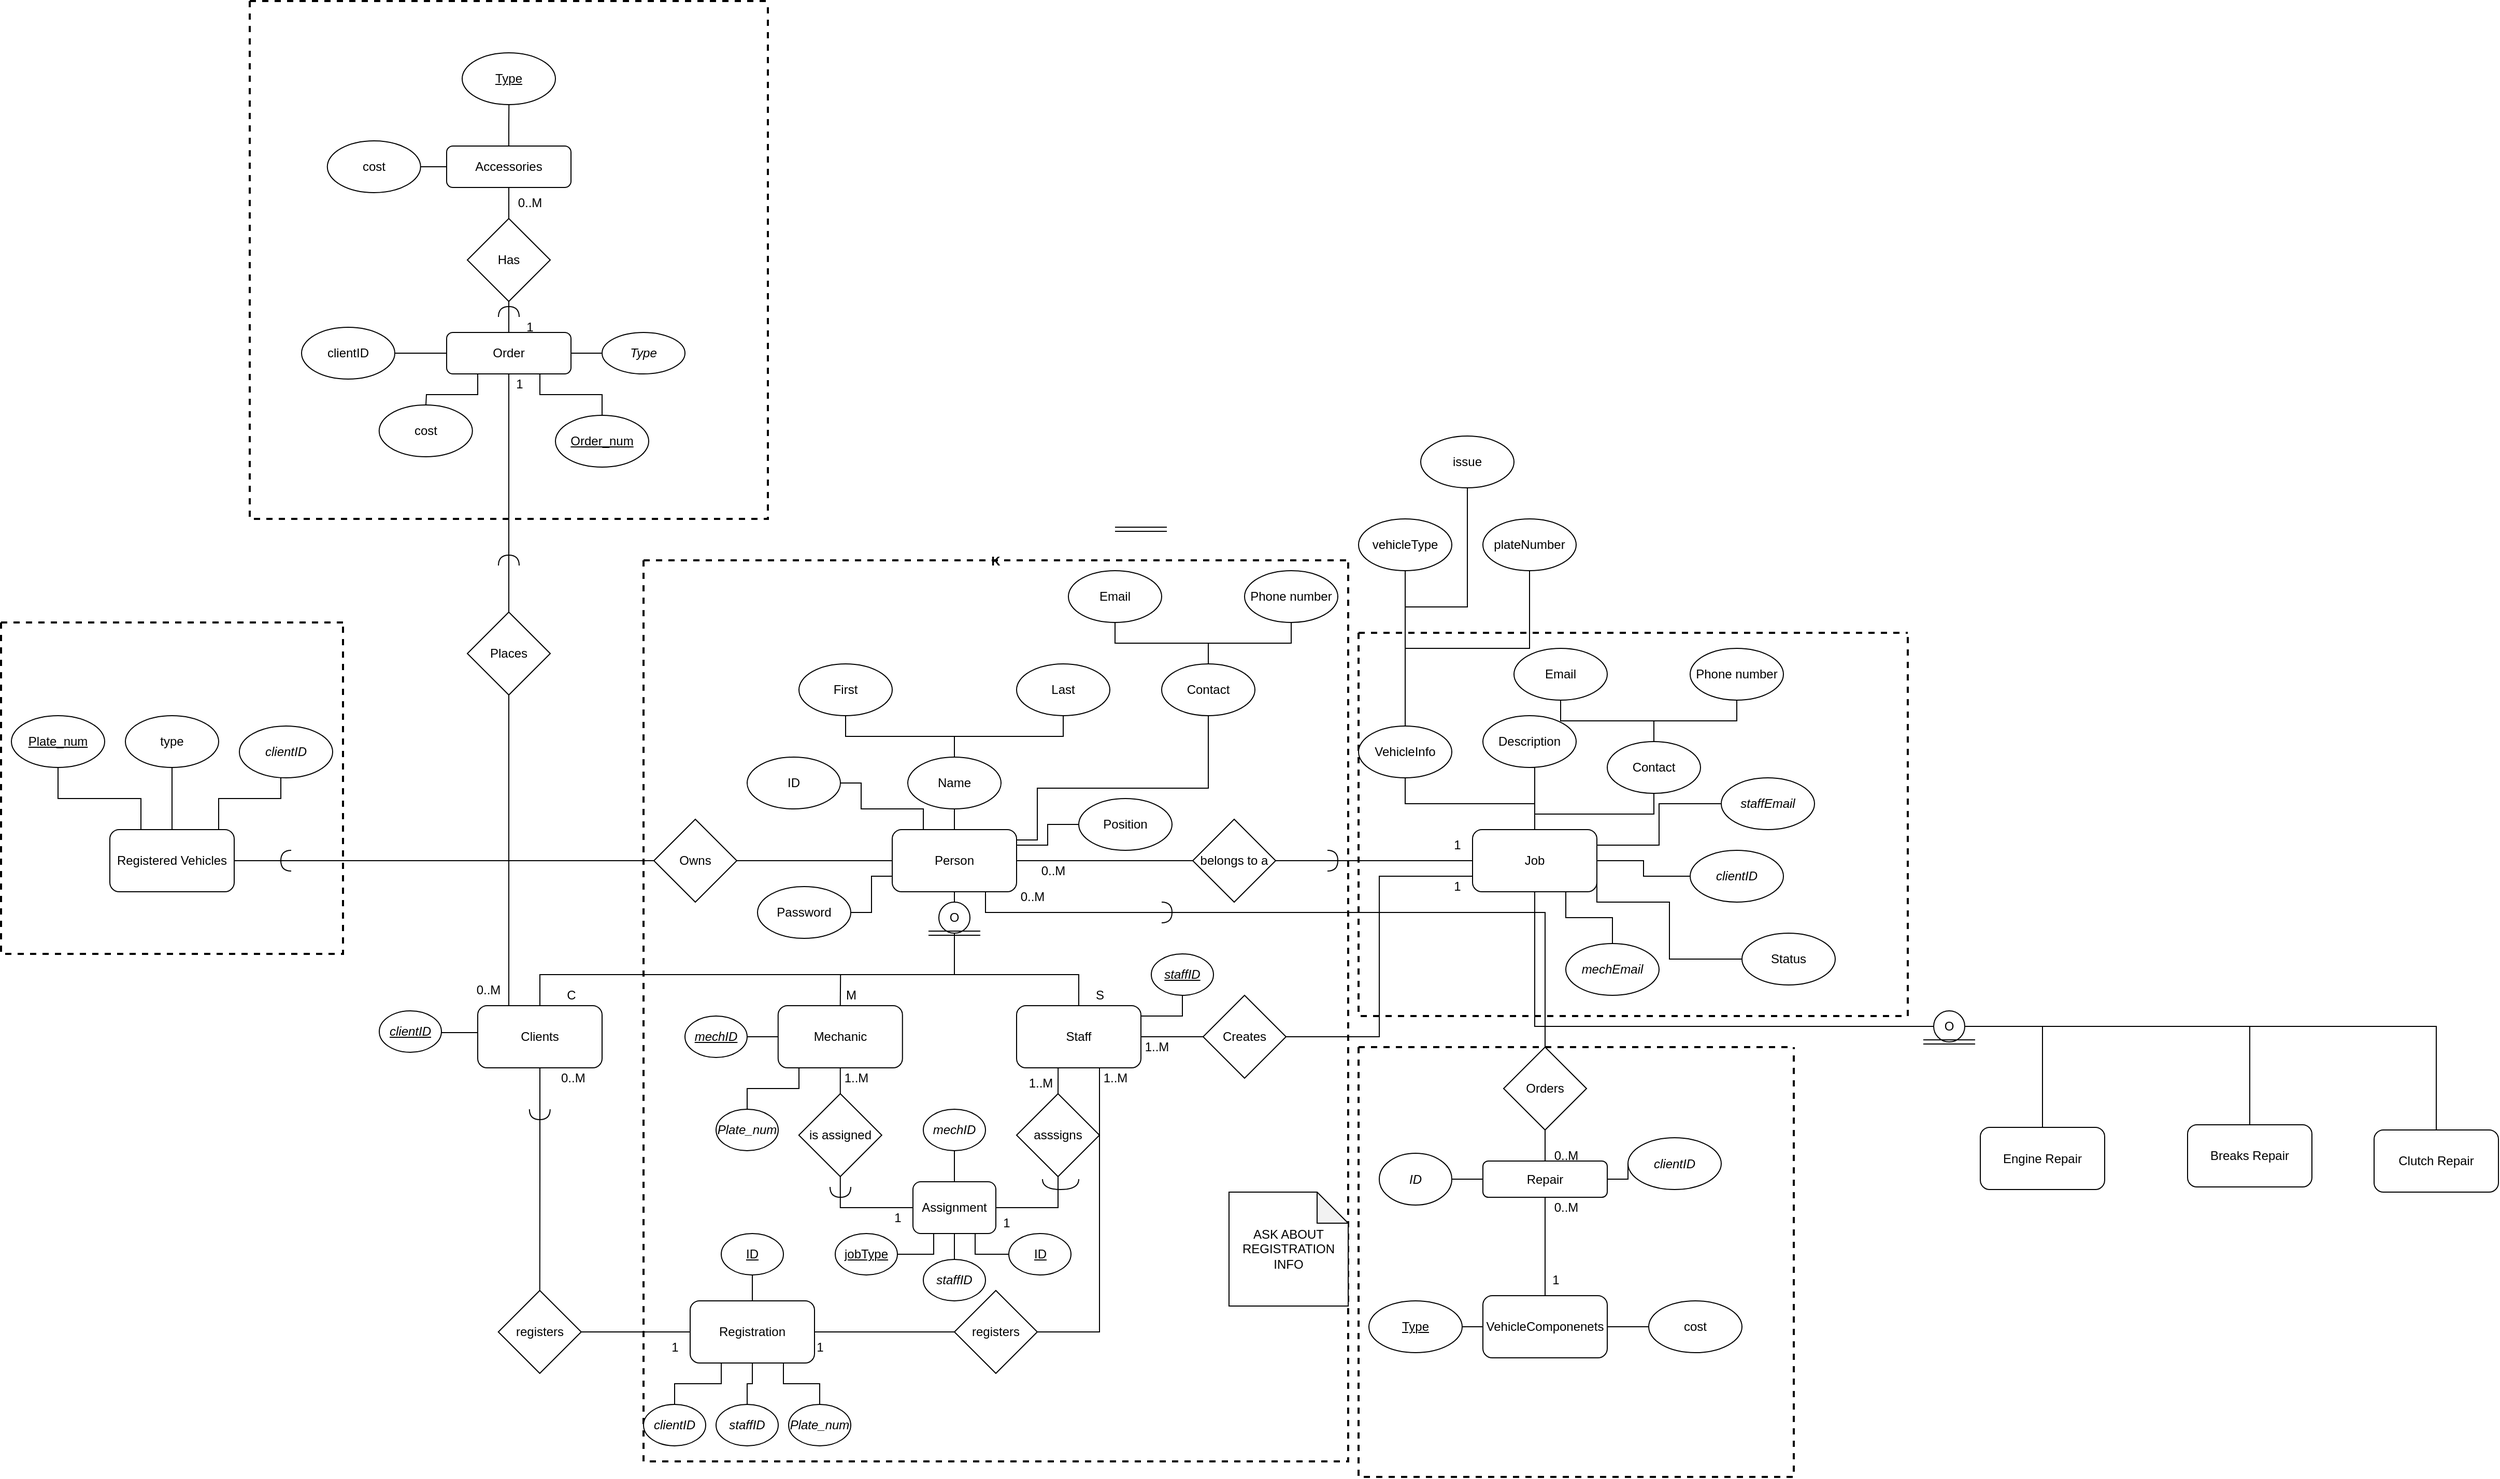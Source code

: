 <mxfile version="20.3.0" type="device"><diagram id="F_e96TspQsG-ey3hL_01" name="Page-1"><mxGraphModel dx="2182" dy="1701" grid="1" gridSize="10" guides="1" tooltips="1" connect="1" arrows="1" fold="1" page="1" pageScale="1" pageWidth="850" pageHeight="1100" math="0" shadow="0"><root><mxCell id="0"/><mxCell id="1" parent="0"/><mxCell id="ZbscEv4hop2u1L3HmbiZ-3" style="edgeStyle=orthogonalEdgeStyle;rounded=0;orthogonalLoop=1;jettySize=auto;html=1;entryX=0.5;entryY=1;entryDx=0;entryDy=0;endArrow=none;endFill=0;exitX=0.5;exitY=0;exitDx=0;exitDy=0;" parent="1" source="ZbscEv4hop2u1L3HmbiZ-1" edge="1"><mxGeometry relative="1" as="geometry"><mxPoint x="350" y="190" as="sourcePoint"/><mxPoint x="470" y="-140" as="targetPoint"/><Array as="points"><mxPoint x="70"/><mxPoint x="470"/></Array></mxGeometry></mxCell><mxCell id="ZbscEv4hop2u1L3HmbiZ-6" style="edgeStyle=orthogonalEdgeStyle;rounded=0;orthogonalLoop=1;jettySize=auto;html=1;exitX=0.5;exitY=0;exitDx=0;exitDy=0;entryX=0.5;entryY=1;entryDx=0;entryDy=0;endArrow=none;endFill=0;" parent="1" source="ZbscEv4hop2u1L3HmbiZ-2" target="ZbscEv4hop2u1L3HmbiZ-4" edge="1"><mxGeometry relative="1" as="geometry"/></mxCell><mxCell id="ZbscEv4hop2u1L3HmbiZ-7" style="edgeStyle=orthogonalEdgeStyle;rounded=0;orthogonalLoop=1;jettySize=auto;html=1;exitX=0.5;exitY=0;exitDx=0;exitDy=0;endArrow=none;endFill=0;" parent="1" source="ZbscEv4hop2u1L3HmbiZ-2" target="ZbscEv4hop2u1L3HmbiZ-5" edge="1"><mxGeometry relative="1" as="geometry"/></mxCell><mxCell id="ZbscEv4hop2u1L3HmbiZ-2" value="Name" style="ellipse;whiteSpace=wrap;html=1;" parent="1" vertex="1"><mxGeometry x="425" y="-210" width="90" height="50" as="geometry"/></mxCell><mxCell id="ZbscEv4hop2u1L3HmbiZ-4" value="First" style="ellipse;whiteSpace=wrap;html=1;" parent="1" vertex="1"><mxGeometry x="320" y="-300" width="90" height="50" as="geometry"/></mxCell><mxCell id="ZbscEv4hop2u1L3HmbiZ-5" value="Last" style="ellipse;whiteSpace=wrap;html=1;" parent="1" vertex="1"><mxGeometry x="530" y="-300" width="90" height="50" as="geometry"/></mxCell><mxCell id="ZbscEv4hop2u1L3HmbiZ-18" style="edgeStyle=orthogonalEdgeStyle;rounded=0;orthogonalLoop=1;jettySize=auto;html=1;exitX=1;exitY=0.5;exitDx=0;exitDy=0;entryX=0.5;entryY=1;entryDx=0;entryDy=0;endArrow=none;endFill=0;" parent="1" source="ZbscEv4hop2u1L3HmbiZ-14" edge="1"><mxGeometry relative="1" as="geometry"><mxPoint x="715" y="-250" as="targetPoint"/><Array as="points"><mxPoint x="530" y="-130"/><mxPoint x="550" y="-130"/><mxPoint x="550" y="-180"/><mxPoint x="715" y="-180"/></Array></mxGeometry></mxCell><mxCell id="ZbscEv4hop2u1L3HmbiZ-20" style="edgeStyle=orthogonalEdgeStyle;rounded=0;orthogonalLoop=1;jettySize=auto;html=1;exitX=0.5;exitY=1;exitDx=0;exitDy=0;entryX=0.5;entryY=0;entryDx=0;entryDy=0;endArrow=none;endFill=0;startArrow=none;" parent="1" target="ZbscEv4hop2u1L3HmbiZ-19" edge="1"><mxGeometry relative="1" as="geometry"><mxPoint x="470" y="-10" as="sourcePoint"/><Array as="points"><mxPoint x="470"/><mxPoint x="590"/></Array></mxGeometry></mxCell><mxCell id="ZbscEv4hop2u1L3HmbiZ-24" style="edgeStyle=orthogonalEdgeStyle;rounded=0;orthogonalLoop=1;jettySize=auto;html=1;exitX=0.5;exitY=0;exitDx=0;exitDy=0;entryX=0.5;entryY=1;entryDx=0;entryDy=0;endArrow=none;endFill=0;" parent="1" source="ZbscEv4hop2u1L3HmbiZ-14" target="ZbscEv4hop2u1L3HmbiZ-2" edge="1"><mxGeometry relative="1" as="geometry"/></mxCell><mxCell id="ZbscEv4hop2u1L3HmbiZ-38" style="edgeStyle=orthogonalEdgeStyle;rounded=0;orthogonalLoop=1;jettySize=auto;html=1;exitX=1;exitY=0.5;exitDx=0;exitDy=0;entryX=0;entryY=0.5;entryDx=0;entryDy=0;endArrow=none;endFill=0;" parent="1" source="ZbscEv4hop2u1L3HmbiZ-14" target="ZbscEv4hop2u1L3HmbiZ-27" edge="1"><mxGeometry relative="1" as="geometry"><Array as="points"><mxPoint x="970" y="-110"/></Array></mxGeometry></mxCell><mxCell id="ZbscEv4hop2u1L3HmbiZ-47" style="edgeStyle=orthogonalEdgeStyle;rounded=0;orthogonalLoop=1;jettySize=auto;html=1;exitX=0;exitY=0.75;exitDx=0;exitDy=0;entryX=1;entryY=0.5;entryDx=0;entryDy=0;endArrow=none;endFill=0;" parent="1" source="ZbscEv4hop2u1L3HmbiZ-14" target="ZbscEv4hop2u1L3HmbiZ-10" edge="1"><mxGeometry relative="1" as="geometry"/></mxCell><mxCell id="ZbscEv4hop2u1L3HmbiZ-49" style="edgeStyle=orthogonalEdgeStyle;rounded=0;orthogonalLoop=1;jettySize=auto;html=1;exitX=0;exitY=0.5;exitDx=0;exitDy=0;entryX=1;entryY=0.5;entryDx=0;entryDy=0;endArrow=none;endFill=0;startArrow=none;" parent="1" source="ZbscEv4hop2u1L3HmbiZ-50" target="ZbscEv4hop2u1L3HmbiZ-48" edge="1"><mxGeometry relative="1" as="geometry"/></mxCell><mxCell id="QHJC7_edR95Ay1bDN9dK-2" style="edgeStyle=orthogonalEdgeStyle;rounded=0;orthogonalLoop=1;jettySize=auto;html=1;exitX=0.25;exitY=0;exitDx=0;exitDy=0;entryX=1;entryY=0.5;entryDx=0;entryDy=0;endArrow=none;endFill=0;" parent="1" source="ZbscEv4hop2u1L3HmbiZ-14" target="QHJC7_edR95Ay1bDN9dK-1" edge="1"><mxGeometry relative="1" as="geometry"><Array as="points"><mxPoint x="440" y="-160"/><mxPoint x="380" y="-160"/><mxPoint x="380" y="-185"/></Array></mxGeometry></mxCell><mxCell id="aI9-lje9k5Rh_tMcC1P4-2" style="edgeStyle=orthogonalEdgeStyle;rounded=0;orthogonalLoop=1;jettySize=auto;html=1;exitX=1;exitY=0.25;exitDx=0;exitDy=0;entryX=0;entryY=0.5;entryDx=0;entryDy=0;endArrow=none;endFill=0;" parent="1" source="ZbscEv4hop2u1L3HmbiZ-14" target="aI9-lje9k5Rh_tMcC1P4-1" edge="1"><mxGeometry relative="1" as="geometry"/></mxCell><mxCell id="ZbscEv4hop2u1L3HmbiZ-14" value="Person" style="rounded=1;whiteSpace=wrap;html=1;" parent="1" vertex="1"><mxGeometry x="410" y="-140" width="120" height="60" as="geometry"/></mxCell><mxCell id="ZbscEv4hop2u1L3HmbiZ-103" style="edgeStyle=orthogonalEdgeStyle;rounded=0;orthogonalLoop=1;jettySize=auto;html=1;exitX=1;exitY=0.5;exitDx=0;exitDy=0;entryX=0.5;entryY=1;entryDx=0;entryDy=0;endArrow=none;endFill=0;" parent="1" source="ZbscEv4hop2u1L3HmbiZ-19" target="ZbscEv4hop2u1L3HmbiZ-102" edge="1"><mxGeometry relative="1" as="geometry"><Array as="points"><mxPoint x="650" y="40"/><mxPoint x="690" y="40"/></Array></mxGeometry></mxCell><mxCell id="ZbscEv4hop2u1L3HmbiZ-131" style="edgeStyle=orthogonalEdgeStyle;rounded=0;orthogonalLoop=1;jettySize=auto;html=1;exitX=1;exitY=0.5;exitDx=0;exitDy=0;entryX=0;entryY=0.75;entryDx=0;entryDy=0;endArrow=none;endFill=0;startSize=15;endSize=8;startArrow=none;" parent="1" source="ZbscEv4hop2u1L3HmbiZ-148" target="ZbscEv4hop2u1L3HmbiZ-27" edge="1"><mxGeometry relative="1" as="geometry"/></mxCell><mxCell id="ZbscEv4hop2u1L3HmbiZ-161" style="edgeStyle=orthogonalEdgeStyle;rounded=0;orthogonalLoop=1;jettySize=auto;html=1;exitX=0.5;exitY=1;exitDx=0;exitDy=0;entryX=1;entryY=0.5;entryDx=0;entryDy=0;endArrow=none;endFill=0;startSize=15;endSize=8;startArrow=none;" parent="1" source="ZbscEv4hop2u1L3HmbiZ-172" target="ZbscEv4hop2u1L3HmbiZ-160" edge="1"><mxGeometry relative="1" as="geometry"><Array as="points"/></mxGeometry></mxCell><mxCell id="ZbscEv4hop2u1L3HmbiZ-167" style="edgeStyle=orthogonalEdgeStyle;rounded=0;orthogonalLoop=1;jettySize=auto;html=1;exitX=0.5;exitY=1;exitDx=0;exitDy=0;entryX=1;entryY=0.5;entryDx=0;entryDy=0;endArrow=none;endFill=0;startSize=15;endSize=8;" parent="1" source="ZbscEv4hop2u1L3HmbiZ-19" target="ZbscEv4hop2u1L3HmbiZ-98" edge="1"><mxGeometry relative="1" as="geometry"><Array as="points"><mxPoint x="610" y="90"/><mxPoint x="610" y="345"/></Array></mxGeometry></mxCell><mxCell id="ZbscEv4hop2u1L3HmbiZ-19" value="Staff" style="rounded=1;whiteSpace=wrap;html=1;" parent="1" vertex="1"><mxGeometry x="530" y="30" width="120" height="60" as="geometry"/></mxCell><mxCell id="ZbscEv4hop2u1L3HmbiZ-22" value="" style="edgeStyle=orthogonalEdgeStyle;rounded=0;orthogonalLoop=1;jettySize=auto;html=1;exitX=0.5;exitY=1;exitDx=0;exitDy=0;entryX=0.5;entryY=0;entryDx=0;entryDy=0;endArrow=none;endFill=0;" parent="1" source="ZbscEv4hop2u1L3HmbiZ-14" target="ZbscEv4hop2u1L3HmbiZ-21" edge="1"><mxGeometry relative="1" as="geometry"><mxPoint x="470" y="-80" as="sourcePoint"/><mxPoint x="590" as="targetPoint"/><Array as="points"/></mxGeometry></mxCell><mxCell id="ZbscEv4hop2u1L3HmbiZ-30" style="edgeStyle=orthogonalEdgeStyle;rounded=0;orthogonalLoop=1;jettySize=auto;html=1;endArrow=none;endFill=0;entryX=0.5;entryY=1;entryDx=0;entryDy=0;" parent="1" target="ZbscEv4hop2u1L3HmbiZ-31" edge="1"><mxGeometry relative="1" as="geometry"><mxPoint x="1140" y="-105" as="targetPoint"/><mxPoint x="1030" y="-155" as="sourcePoint"/><Array as="points"><mxPoint x="1145" y="-155"/></Array></mxGeometry></mxCell><mxCell id="ZbscEv4hop2u1L3HmbiZ-37" style="edgeStyle=orthogonalEdgeStyle;rounded=0;orthogonalLoop=1;jettySize=auto;html=1;exitX=0.5;exitY=0;exitDx=0;exitDy=0;entryX=0.5;entryY=1;entryDx=0;entryDy=0;endArrow=none;endFill=0;" parent="1" source="ZbscEv4hop2u1L3HmbiZ-27" target="ZbscEv4hop2u1L3HmbiZ-36" edge="1"><mxGeometry relative="1" as="geometry"><Array as="points"><mxPoint x="1030" y="-200"/></Array></mxGeometry></mxCell><mxCell id="ZbscEv4hop2u1L3HmbiZ-59" style="edgeStyle=orthogonalEdgeStyle;rounded=0;orthogonalLoop=1;jettySize=auto;html=1;exitX=1;exitY=0.75;exitDx=0;exitDy=0;entryX=0;entryY=0.5;entryDx=0;entryDy=0;endArrow=none;endFill=0;" parent="1" source="ZbscEv4hop2u1L3HmbiZ-27" target="ZbscEv4hop2u1L3HmbiZ-44" edge="1"><mxGeometry relative="1" as="geometry"><Array as="points"><mxPoint x="1090" y="-70"/><mxPoint x="1160" y="-70"/><mxPoint x="1160" y="-15"/></Array></mxGeometry></mxCell><mxCell id="ZbscEv4hop2u1L3HmbiZ-186" style="edgeStyle=orthogonalEdgeStyle;rounded=0;orthogonalLoop=1;jettySize=auto;html=1;exitX=0.75;exitY=1;exitDx=0;exitDy=0;entryX=0.5;entryY=0;entryDx=0;entryDy=0;endArrow=none;endFill=0;startSize=15;endSize=8;" parent="1" source="ZbscEv4hop2u1L3HmbiZ-27" target="ZbscEv4hop2u1L3HmbiZ-185" edge="1"><mxGeometry relative="1" as="geometry"/></mxCell><mxCell id="vmKjFmWTMjx60R8Ex0lC-3" style="edgeStyle=orthogonalEdgeStyle;rounded=0;orthogonalLoop=1;jettySize=auto;html=1;exitX=0.5;exitY=1;exitDx=0;exitDy=0;entryX=0.5;entryY=0;entryDx=0;entryDy=0;endArrow=none;endFill=0;" edge="1" parent="1" source="ZbscEv4hop2u1L3HmbiZ-27" target="vmKjFmWTMjx60R8Ex0lC-1"><mxGeometry relative="1" as="geometry"><Array as="points"><mxPoint x="1030" y="50"/><mxPoint x="1520" y="50"/></Array></mxGeometry></mxCell><mxCell id="vmKjFmWTMjx60R8Ex0lC-4" style="edgeStyle=orthogonalEdgeStyle;rounded=0;orthogonalLoop=1;jettySize=auto;html=1;exitX=0.5;exitY=1;exitDx=0;exitDy=0;entryX=0.5;entryY=0;entryDx=0;entryDy=0;endArrow=none;endFill=0;" edge="1" parent="1" source="ZbscEv4hop2u1L3HmbiZ-27" target="vmKjFmWTMjx60R8Ex0lC-2"><mxGeometry relative="1" as="geometry"><Array as="points"><mxPoint x="1030" y="50"/><mxPoint x="1720" y="50"/></Array></mxGeometry></mxCell><mxCell id="vmKjFmWTMjx60R8Ex0lC-7" style="edgeStyle=orthogonalEdgeStyle;rounded=0;orthogonalLoop=1;jettySize=auto;html=1;exitX=0.5;exitY=1;exitDx=0;exitDy=0;entryX=0.5;entryY=0;entryDx=0;entryDy=0;endArrow=none;endFill=0;" edge="1" parent="1" source="ZbscEv4hop2u1L3HmbiZ-27" target="vmKjFmWTMjx60R8Ex0lC-5"><mxGeometry relative="1" as="geometry"><Array as="points"><mxPoint x="1030" y="50"/><mxPoint x="1900" y="50"/></Array></mxGeometry></mxCell><mxCell id="vmKjFmWTMjx60R8Ex0lC-18" style="edgeStyle=orthogonalEdgeStyle;rounded=0;orthogonalLoop=1;jettySize=auto;html=1;exitX=1;exitY=0.25;exitDx=0;exitDy=0;entryX=0;entryY=0.5;entryDx=0;entryDy=0;endArrow=none;endFill=0;" edge="1" parent="1" source="ZbscEv4hop2u1L3HmbiZ-27" target="vmKjFmWTMjx60R8Ex0lC-16"><mxGeometry relative="1" as="geometry"/></mxCell><mxCell id="vmKjFmWTMjx60R8Ex0lC-21" style="edgeStyle=orthogonalEdgeStyle;rounded=0;orthogonalLoop=1;jettySize=auto;html=1;exitX=0.5;exitY=0;exitDx=0;exitDy=0;entryX=0.5;entryY=1;entryDx=0;entryDy=0;endArrow=none;endFill=0;" edge="1" parent="1" source="ZbscEv4hop2u1L3HmbiZ-27" target="vmKjFmWTMjx60R8Ex0lC-20"><mxGeometry relative="1" as="geometry"/></mxCell><mxCell id="ZbscEv4hop2u1L3HmbiZ-27" value="Job" style="rounded=1;whiteSpace=wrap;html=1;" parent="1" vertex="1"><mxGeometry x="970" y="-140" width="120" height="60" as="geometry"/></mxCell><mxCell id="ZbscEv4hop2u1L3HmbiZ-34" style="edgeStyle=orthogonalEdgeStyle;rounded=0;orthogonalLoop=1;jettySize=auto;html=1;exitX=0.5;exitY=0;exitDx=0;exitDy=0;entryX=0.5;entryY=1;entryDx=0;entryDy=0;endArrow=none;endFill=0;" parent="1" source="ZbscEv4hop2u1L3HmbiZ-31" target="ZbscEv4hop2u1L3HmbiZ-32" edge="1"><mxGeometry relative="1" as="geometry"/></mxCell><mxCell id="ZbscEv4hop2u1L3HmbiZ-35" style="edgeStyle=orthogonalEdgeStyle;rounded=0;orthogonalLoop=1;jettySize=auto;html=1;exitX=0.5;exitY=0;exitDx=0;exitDy=0;entryX=0.5;entryY=1;entryDx=0;entryDy=0;endArrow=none;endFill=0;" parent="1" source="ZbscEv4hop2u1L3HmbiZ-31" target="ZbscEv4hop2u1L3HmbiZ-33" edge="1"><mxGeometry relative="1" as="geometry"/></mxCell><mxCell id="ZbscEv4hop2u1L3HmbiZ-31" value="Contact" style="ellipse;whiteSpace=wrap;html=1;" parent="1" vertex="1"><mxGeometry x="1100" y="-225" width="90" height="50" as="geometry"/></mxCell><mxCell id="ZbscEv4hop2u1L3HmbiZ-32" value="Email" style="ellipse;whiteSpace=wrap;html=1;" parent="1" vertex="1"><mxGeometry x="1010" y="-315" width="90" height="50" as="geometry"/></mxCell><mxCell id="ZbscEv4hop2u1L3HmbiZ-33" value="Phone number" style="ellipse;whiteSpace=wrap;html=1;" parent="1" vertex="1"><mxGeometry x="1180" y="-315" width="90" height="50" as="geometry"/></mxCell><mxCell id="ZbscEv4hop2u1L3HmbiZ-39" value="belongs to a" style="rhombus;whiteSpace=wrap;html=1;" parent="1" vertex="1"><mxGeometry x="700" y="-150" width="80" height="80" as="geometry"/></mxCell><mxCell id="ZbscEv4hop2u1L3HmbiZ-40" value="" style="shape=requiredInterface;html=1;verticalLabelPosition=bottom;sketch=0;" parent="1" vertex="1"><mxGeometry x="830" y="-120" width="10" height="20" as="geometry"/></mxCell><mxCell id="ZbscEv4hop2u1L3HmbiZ-41" value="0..M" style="text;html=1;align=center;verticalAlign=middle;resizable=0;points=[];autosize=1;strokeColor=none;fillColor=none;" parent="1" vertex="1"><mxGeometry x="540" y="-115" width="50" height="30" as="geometry"/></mxCell><mxCell id="ZbscEv4hop2u1L3HmbiZ-54" style="edgeStyle=orthogonalEdgeStyle;rounded=0;orthogonalLoop=1;jettySize=auto;html=1;exitX=0.5;exitY=0;exitDx=0;exitDy=0;entryX=0.5;entryY=1;entryDx=0;entryDy=0;endArrow=none;endFill=0;" parent="1" source="ZbscEv4hop2u1L3HmbiZ-48" target="ZbscEv4hop2u1L3HmbiZ-53" edge="1"><mxGeometry relative="1" as="geometry"/></mxCell><mxCell id="ZbscEv4hop2u1L3HmbiZ-55" style="edgeStyle=orthogonalEdgeStyle;rounded=0;orthogonalLoop=1;jettySize=auto;html=1;exitX=0.75;exitY=0;exitDx=0;exitDy=0;endArrow=none;endFill=0;" parent="1" source="ZbscEv4hop2u1L3HmbiZ-48" edge="1"><mxGeometry relative="1" as="geometry"><mxPoint x="-180" y="-200" as="targetPoint"/><Array as="points"><mxPoint x="-240" y="-140"/><mxPoint x="-240" y="-170"/><mxPoint x="-180" y="-170"/></Array></mxGeometry></mxCell><mxCell id="ZbscEv4hop2u1L3HmbiZ-57" style="edgeStyle=orthogonalEdgeStyle;rounded=0;orthogonalLoop=1;jettySize=auto;html=1;exitX=0.25;exitY=0;exitDx=0;exitDy=0;endArrow=none;endFill=0;entryX=0.5;entryY=1;entryDx=0;entryDy=0;" parent="1" source="ZbscEv4hop2u1L3HmbiZ-48" target="ZbscEv4hop2u1L3HmbiZ-58" edge="1"><mxGeometry relative="1" as="geometry"><mxPoint x="-420" y="-190" as="targetPoint"/></mxGeometry></mxCell><mxCell id="ZbscEv4hop2u1L3HmbiZ-48" value="Registered Vehicles" style="rounded=1;whiteSpace=wrap;html=1;" parent="1" vertex="1"><mxGeometry x="-345" y="-140" width="120" height="60" as="geometry"/></mxCell><mxCell id="ZbscEv4hop2u1L3HmbiZ-50" value="Owns" style="rhombus;whiteSpace=wrap;html=1;" parent="1" vertex="1"><mxGeometry x="180" y="-150" width="80" height="80" as="geometry"/></mxCell><mxCell id="ZbscEv4hop2u1L3HmbiZ-51" value="" style="edgeStyle=orthogonalEdgeStyle;rounded=0;orthogonalLoop=1;jettySize=auto;html=1;exitX=0;exitY=0.5;exitDx=0;exitDy=0;entryX=1;entryY=0.5;entryDx=0;entryDy=0;endArrow=none;endFill=0;" parent="1" source="ZbscEv4hop2u1L3HmbiZ-14" target="ZbscEv4hop2u1L3HmbiZ-50" edge="1"><mxGeometry relative="1" as="geometry"><mxPoint x="410" y="-110" as="sourcePoint"/><mxPoint x="80" y="-110" as="targetPoint"/></mxGeometry></mxCell><mxCell id="ZbscEv4hop2u1L3HmbiZ-52" value="" style="shape=requiredInterface;html=1;verticalLabelPosition=bottom;sketch=0;rotation=-180;" parent="1" vertex="1"><mxGeometry x="-180" y="-120" width="10" height="20" as="geometry"/></mxCell><mxCell id="ZbscEv4hop2u1L3HmbiZ-53" value="type" style="ellipse;whiteSpace=wrap;html=1;" parent="1" vertex="1"><mxGeometry x="-330" y="-250" width="90" height="50" as="geometry"/></mxCell><mxCell id="ZbscEv4hop2u1L3HmbiZ-56" value="&lt;i&gt;clientID&lt;/i&gt;" style="ellipse;whiteSpace=wrap;html=1;" parent="1" vertex="1"><mxGeometry x="-220" y="-240" width="90" height="50" as="geometry"/></mxCell><mxCell id="ZbscEv4hop2u1L3HmbiZ-58" value="&lt;u&gt;Plate_num&lt;/u&gt;" style="ellipse;whiteSpace=wrap;html=1;" parent="1" vertex="1"><mxGeometry x="-440" y="-250" width="90" height="50" as="geometry"/></mxCell><mxCell id="UoJ6g8Jx5_aIyVGiV-oe-7" style="edgeStyle=orthogonalEdgeStyle;rounded=0;orthogonalLoop=1;jettySize=auto;html=1;exitX=1;exitY=0.5;exitDx=0;exitDy=0;entryX=0;entryY=0.5;entryDx=0;entryDy=0;endArrow=none;endFill=0;" parent="1" source="ZbscEv4hop2u1L3HmbiZ-27" target="UoJ6g8Jx5_aIyVGiV-oe-2" edge="1"><mxGeometry relative="1" as="geometry"><mxPoint x="1215" y="-160" as="sourcePoint"/></mxGeometry></mxCell><mxCell id="ZbscEv4hop2u1L3HmbiZ-80" value="" style="shape=requiredInterface;html=1;verticalLabelPosition=bottom;sketch=0;" parent="1" vertex="1"><mxGeometry x="670" y="-70" width="10" height="20" as="geometry"/></mxCell><mxCell id="ZbscEv4hop2u1L3HmbiZ-81" value="0..M" style="text;html=1;align=center;verticalAlign=middle;resizable=0;points=[];autosize=1;strokeColor=none;fillColor=none;" parent="1" vertex="1"><mxGeometry x="520" y="-90" width="50" height="30" as="geometry"/></mxCell><mxCell id="ZbscEv4hop2u1L3HmbiZ-102" value="&lt;u&gt;&lt;i&gt;staffID&lt;/i&gt;&lt;/u&gt;" style="ellipse;whiteSpace=wrap;html=1;" parent="1" vertex="1"><mxGeometry x="660" y="-20" width="60" height="40" as="geometry"/></mxCell><mxCell id="ZbscEv4hop2u1L3HmbiZ-105" style="edgeStyle=orthogonalEdgeStyle;rounded=0;orthogonalLoop=1;jettySize=auto;html=1;exitX=0.5;exitY=0;exitDx=0;exitDy=0;entryX=0.5;entryY=1;entryDx=0;entryDy=0;endArrow=none;endFill=0;" parent="1" source="ZbscEv4hop2u1L3HmbiZ-109" target="ZbscEv4hop2u1L3HmbiZ-107" edge="1"><mxGeometry relative="1" as="geometry"/></mxCell><mxCell id="ZbscEv4hop2u1L3HmbiZ-106" style="edgeStyle=orthogonalEdgeStyle;rounded=0;orthogonalLoop=1;jettySize=auto;html=1;exitX=0.5;exitY=0;exitDx=0;exitDy=0;entryX=0.5;entryY=1;entryDx=0;entryDy=0;endArrow=none;endFill=0;" parent="1" source="ZbscEv4hop2u1L3HmbiZ-109" target="ZbscEv4hop2u1L3HmbiZ-108" edge="1"><mxGeometry relative="1" as="geometry"/></mxCell><mxCell id="ZbscEv4hop2u1L3HmbiZ-107" value="Email" style="ellipse;whiteSpace=wrap;html=1;" parent="1" vertex="1"><mxGeometry x="580" y="-390" width="90" height="50" as="geometry"/></mxCell><mxCell id="ZbscEv4hop2u1L3HmbiZ-108" value="Phone number" style="ellipse;whiteSpace=wrap;html=1;" parent="1" vertex="1"><mxGeometry x="750" y="-390" width="90" height="50" as="geometry"/></mxCell><mxCell id="ZbscEv4hop2u1L3HmbiZ-109" value="Contact" style="ellipse;whiteSpace=wrap;html=1;" parent="1" vertex="1"><mxGeometry x="670" y="-300" width="90" height="50" as="geometry"/></mxCell><mxCell id="ZbscEv4hop2u1L3HmbiZ-121" value="K" style="swimlane;startSize=0;dashed=1;strokeWidth=2;" parent="1" vertex="1"><mxGeometry x="170" y="-400" width="680" height="870" as="geometry"/></mxCell><mxCell id="ZbscEv4hop2u1L3HmbiZ-10" value="Password" style="ellipse;whiteSpace=wrap;html=1;" parent="ZbscEv4hop2u1L3HmbiZ-121" vertex="1"><mxGeometry x="110" y="315" width="90" height="50" as="geometry"/></mxCell><mxCell id="ZbscEv4hop2u1L3HmbiZ-21" value="O" style="ellipse;whiteSpace=wrap;html=1;aspect=fixed;" parent="ZbscEv4hop2u1L3HmbiZ-121" vertex="1"><mxGeometry x="285" y="330" width="30" height="30" as="geometry"/></mxCell><mxCell id="ZbscEv4hop2u1L3HmbiZ-23" value="" style="shape=link;html=1;rounded=0;endArrow=none;endFill=0;" parent="ZbscEv4hop2u1L3HmbiZ-121" edge="1"><mxGeometry width="100" relative="1" as="geometry"><mxPoint x="275" y="360" as="sourcePoint"/><mxPoint x="325" y="360" as="targetPoint"/></mxGeometry></mxCell><mxCell id="ZbscEv4hop2u1L3HmbiZ-133" value="1..M" style="text;html=1;align=center;verticalAlign=middle;resizable=0;points=[];autosize=1;strokeColor=none;fillColor=none;" parent="ZbscEv4hop2u1L3HmbiZ-121" vertex="1"><mxGeometry x="470" y="455" width="50" height="30" as="geometry"/></mxCell><mxCell id="ZbscEv4hop2u1L3HmbiZ-129" style="edgeStyle=orthogonalEdgeStyle;rounded=0;orthogonalLoop=1;jettySize=auto;html=1;exitX=0.75;exitY=1;exitDx=0;exitDy=0;entryX=0.5;entryY=0;entryDx=0;entryDy=0;endArrow=none;endFill=0;startSize=15;endSize=8;" parent="ZbscEv4hop2u1L3HmbiZ-121" source="ZbscEv4hop2u1L3HmbiZ-90" target="ZbscEv4hop2u1L3HmbiZ-128" edge="1"><mxGeometry relative="1" as="geometry"/></mxCell><mxCell id="ZbscEv4hop2u1L3HmbiZ-168" style="edgeStyle=orthogonalEdgeStyle;rounded=0;orthogonalLoop=1;jettySize=auto;html=1;exitX=1;exitY=0.5;exitDx=0;exitDy=0;entryX=0;entryY=0.5;entryDx=0;entryDy=0;endArrow=none;endFill=0;startSize=15;endSize=8;" parent="ZbscEv4hop2u1L3HmbiZ-121" source="ZbscEv4hop2u1L3HmbiZ-90" target="ZbscEv4hop2u1L3HmbiZ-98" edge="1"><mxGeometry relative="1" as="geometry"/></mxCell><mxCell id="QHJC7_edR95Ay1bDN9dK-6" value="" style="edgeStyle=orthogonalEdgeStyle;rounded=0;orthogonalLoop=1;jettySize=auto;html=1;endArrow=none;endFill=0;" parent="ZbscEv4hop2u1L3HmbiZ-121" source="ZbscEv4hop2u1L3HmbiZ-90" target="QHJC7_edR95Ay1bDN9dK-5" edge="1"><mxGeometry relative="1" as="geometry"/></mxCell><mxCell id="ZbscEv4hop2u1L3HmbiZ-90" value="Registration" style="rounded=1;whiteSpace=wrap;html=1;" parent="ZbscEv4hop2u1L3HmbiZ-121" vertex="1"><mxGeometry x="45" y="715" width="120" height="60" as="geometry"/></mxCell><mxCell id="ZbscEv4hop2u1L3HmbiZ-110" value="&lt;i&gt;clientID&lt;/i&gt;" style="ellipse;whiteSpace=wrap;html=1;" parent="ZbscEv4hop2u1L3HmbiZ-121" vertex="1"><mxGeometry y="815" width="60" height="40" as="geometry"/></mxCell><mxCell id="ZbscEv4hop2u1L3HmbiZ-112" style="edgeStyle=orthogonalEdgeStyle;rounded=0;orthogonalLoop=1;jettySize=auto;html=1;exitX=0.25;exitY=1;exitDx=0;exitDy=0;entryX=0.5;entryY=0;entryDx=0;entryDy=0;endArrow=none;endFill=0;" parent="ZbscEv4hop2u1L3HmbiZ-121" source="ZbscEv4hop2u1L3HmbiZ-90" target="ZbscEv4hop2u1L3HmbiZ-110" edge="1"><mxGeometry relative="1" as="geometry"/></mxCell><mxCell id="ZbscEv4hop2u1L3HmbiZ-111" value="&lt;i&gt;staffID&lt;/i&gt;" style="ellipse;whiteSpace=wrap;html=1;" parent="ZbscEv4hop2u1L3HmbiZ-121" vertex="1"><mxGeometry x="70" y="815" width="60" height="40" as="geometry"/></mxCell><mxCell id="ZbscEv4hop2u1L3HmbiZ-113" style="edgeStyle=orthogonalEdgeStyle;rounded=0;orthogonalLoop=1;jettySize=auto;html=1;exitX=0.5;exitY=1;exitDx=0;exitDy=0;entryX=0.5;entryY=0;entryDx=0;entryDy=0;endArrow=none;endFill=0;" parent="ZbscEv4hop2u1L3HmbiZ-121" source="ZbscEv4hop2u1L3HmbiZ-90" target="ZbscEv4hop2u1L3HmbiZ-111" edge="1"><mxGeometry relative="1" as="geometry"/></mxCell><mxCell id="ZbscEv4hop2u1L3HmbiZ-117" value="1" style="text;html=1;align=center;verticalAlign=middle;resizable=0;points=[];autosize=1;strokeColor=none;fillColor=none;" parent="ZbscEv4hop2u1L3HmbiZ-121" vertex="1"><mxGeometry x="155" y="745" width="30" height="30" as="geometry"/></mxCell><mxCell id="ZbscEv4hop2u1L3HmbiZ-128" value="&lt;i&gt;Plate_num&lt;/i&gt;" style="ellipse;whiteSpace=wrap;html=1;" parent="ZbscEv4hop2u1L3HmbiZ-121" vertex="1"><mxGeometry x="140" y="815" width="60" height="40" as="geometry"/></mxCell><mxCell id="ZbscEv4hop2u1L3HmbiZ-153" style="edgeStyle=orthogonalEdgeStyle;rounded=0;orthogonalLoop=1;jettySize=auto;html=1;exitX=0;exitY=0.5;exitDx=0;exitDy=0;entryX=1;entryY=0.5;entryDx=0;entryDy=0;endArrow=none;endFill=0;startSize=15;endSize=8;" parent="ZbscEv4hop2u1L3HmbiZ-121" source="ZbscEv4hop2u1L3HmbiZ-151" target="ZbscEv4hop2u1L3HmbiZ-152" edge="1"><mxGeometry relative="1" as="geometry"/></mxCell><mxCell id="ZbscEv4hop2u1L3HmbiZ-155" style="edgeStyle=orthogonalEdgeStyle;rounded=0;orthogonalLoop=1;jettySize=auto;html=1;exitX=0.5;exitY=1;exitDx=0;exitDy=0;entryX=0.5;entryY=0;entryDx=0;entryDy=0;endArrow=none;endFill=0;startSize=15;endSize=8;" parent="ZbscEv4hop2u1L3HmbiZ-121" source="ZbscEv4hop2u1L3HmbiZ-151" target="ZbscEv4hop2u1L3HmbiZ-154" edge="1"><mxGeometry relative="1" as="geometry"><Array as="points"><mxPoint x="150" y="490"/><mxPoint x="150" y="510"/><mxPoint x="100" y="510"/></Array></mxGeometry></mxCell><mxCell id="ZbscEv4hop2u1L3HmbiZ-171" style="edgeStyle=orthogonalEdgeStyle;rounded=0;orthogonalLoop=1;jettySize=auto;html=1;exitX=0.5;exitY=1;exitDx=0;exitDy=0;entryX=0;entryY=0.5;entryDx=0;entryDy=0;endArrow=none;endFill=0;startSize=15;endSize=8;" parent="ZbscEv4hop2u1L3HmbiZ-121" source="ZbscEv4hop2u1L3HmbiZ-151" target="ZbscEv4hop2u1L3HmbiZ-160" edge="1"><mxGeometry relative="1" as="geometry"/></mxCell><mxCell id="ZbscEv4hop2u1L3HmbiZ-151" value="Mechanic" style="rounded=1;whiteSpace=wrap;html=1;" parent="ZbscEv4hop2u1L3HmbiZ-121" vertex="1"><mxGeometry x="129.88" y="430" width="120" height="60" as="geometry"/></mxCell><mxCell id="ZbscEv4hop2u1L3HmbiZ-98" value="registers" style="rhombus;whiteSpace=wrap;html=1;" parent="ZbscEv4hop2u1L3HmbiZ-121" vertex="1"><mxGeometry x="300" y="705" width="80" height="80" as="geometry"/></mxCell><mxCell id="ZbscEv4hop2u1L3HmbiZ-152" value="&lt;u&gt;&lt;i&gt;mechID&lt;/i&gt;&lt;/u&gt;" style="ellipse;whiteSpace=wrap;html=1;" parent="ZbscEv4hop2u1L3HmbiZ-121" vertex="1"><mxGeometry x="40" y="440" width="60" height="40" as="geometry"/></mxCell><mxCell id="ZbscEv4hop2u1L3HmbiZ-154" value="&lt;i&gt;Plate_num&lt;/i&gt;" style="ellipse;whiteSpace=wrap;html=1;" parent="ZbscEv4hop2u1L3HmbiZ-121" vertex="1"><mxGeometry x="70" y="530" width="60" height="40" as="geometry"/></mxCell><mxCell id="ZbscEv4hop2u1L3HmbiZ-119" value="1" style="text;html=1;align=center;verticalAlign=middle;resizable=0;points=[];autosize=1;strokeColor=none;fillColor=none;" parent="ZbscEv4hop2u1L3HmbiZ-121" vertex="1"><mxGeometry x="15" y="745" width="30" height="30" as="geometry"/></mxCell><mxCell id="ZbscEv4hop2u1L3HmbiZ-120" value="ASK ABOUT REGISTRATION INFO" style="shape=note;whiteSpace=wrap;html=1;backgroundOutline=1;darkOpacity=0.05;" parent="ZbscEv4hop2u1L3HmbiZ-121" vertex="1"><mxGeometry x="565" y="610" width="115" height="110" as="geometry"/></mxCell><mxCell id="ZbscEv4hop2u1L3HmbiZ-164" style="edgeStyle=orthogonalEdgeStyle;rounded=0;orthogonalLoop=1;jettySize=auto;html=1;exitX=0.5;exitY=0;exitDx=0;exitDy=0;entryX=0.5;entryY=1;entryDx=0;entryDy=0;endArrow=none;endFill=0;startSize=15;endSize=8;" parent="ZbscEv4hop2u1L3HmbiZ-121" source="ZbscEv4hop2u1L3HmbiZ-160" target="ZbscEv4hop2u1L3HmbiZ-163" edge="1"><mxGeometry relative="1" as="geometry"/></mxCell><mxCell id="ZbscEv4hop2u1L3HmbiZ-166" style="edgeStyle=orthogonalEdgeStyle;rounded=0;orthogonalLoop=1;jettySize=auto;html=1;exitX=0.5;exitY=1;exitDx=0;exitDy=0;entryX=0.5;entryY=0;entryDx=0;entryDy=0;endArrow=none;endFill=0;startSize=15;endSize=8;" parent="ZbscEv4hop2u1L3HmbiZ-121" source="ZbscEv4hop2u1L3HmbiZ-160" target="ZbscEv4hop2u1L3HmbiZ-165" edge="1"><mxGeometry relative="1" as="geometry"/></mxCell><mxCell id="ZbscEv4hop2u1L3HmbiZ-170" style="edgeStyle=orthogonalEdgeStyle;rounded=0;orthogonalLoop=1;jettySize=auto;html=1;exitX=0.25;exitY=1;exitDx=0;exitDy=0;endArrow=none;endFill=0;startSize=15;endSize=8;" parent="ZbscEv4hop2u1L3HmbiZ-121" source="ZbscEv4hop2u1L3HmbiZ-160" target="ZbscEv4hop2u1L3HmbiZ-169" edge="1"><mxGeometry relative="1" as="geometry"/></mxCell><mxCell id="QHJC7_edR95Ay1bDN9dK-4" style="edgeStyle=orthogonalEdgeStyle;rounded=0;orthogonalLoop=1;jettySize=auto;html=1;exitX=0.75;exitY=1;exitDx=0;exitDy=0;entryX=0;entryY=0.5;entryDx=0;entryDy=0;endArrow=none;endFill=0;" parent="ZbscEv4hop2u1L3HmbiZ-121" source="ZbscEv4hop2u1L3HmbiZ-160" target="QHJC7_edR95Ay1bDN9dK-3" edge="1"><mxGeometry relative="1" as="geometry"><Array as="points"><mxPoint x="320" y="670"/></Array></mxGeometry></mxCell><mxCell id="ZbscEv4hop2u1L3HmbiZ-160" value="Assignment" style="rounded=1;whiteSpace=wrap;html=1;" parent="ZbscEv4hop2u1L3HmbiZ-121" vertex="1"><mxGeometry x="260" y="600" width="80" height="50" as="geometry"/></mxCell><mxCell id="ZbscEv4hop2u1L3HmbiZ-116" value="1..M" style="text;html=1;align=center;verticalAlign=middle;resizable=0;points=[];autosize=1;strokeColor=none;fillColor=none;" parent="ZbscEv4hop2u1L3HmbiZ-121" vertex="1"><mxGeometry x="430" y="485" width="50" height="30" as="geometry"/></mxCell><mxCell id="ZbscEv4hop2u1L3HmbiZ-163" value="&lt;i&gt;mechID&lt;/i&gt;" style="ellipse;whiteSpace=wrap;html=1;" parent="ZbscEv4hop2u1L3HmbiZ-121" vertex="1"><mxGeometry x="270" y="530" width="60" height="40" as="geometry"/></mxCell><mxCell id="ZbscEv4hop2u1L3HmbiZ-165" value="&lt;i&gt;staffID&lt;/i&gt;" style="ellipse;whiteSpace=wrap;html=1;" parent="ZbscEv4hop2u1L3HmbiZ-121" vertex="1"><mxGeometry x="270" y="675" width="60" height="40" as="geometry"/></mxCell><mxCell id="ZbscEv4hop2u1L3HmbiZ-169" value="&lt;u&gt;jobType&lt;/u&gt;" style="ellipse;whiteSpace=wrap;html=1;" parent="ZbscEv4hop2u1L3HmbiZ-121" vertex="1"><mxGeometry x="185" y="650" width="60" height="40" as="geometry"/></mxCell><mxCell id="ZbscEv4hop2u1L3HmbiZ-175" value="is assigned" style="rhombus;whiteSpace=wrap;html=1;" parent="ZbscEv4hop2u1L3HmbiZ-121" vertex="1"><mxGeometry x="149.88" y="515" width="80" height="80" as="geometry"/></mxCell><mxCell id="ZbscEv4hop2u1L3HmbiZ-178" value="1" style="text;html=1;align=center;verticalAlign=middle;resizable=0;points=[];autosize=1;strokeColor=none;fillColor=none;" parent="ZbscEv4hop2u1L3HmbiZ-121" vertex="1"><mxGeometry x="230" y="620" width="30" height="30" as="geometry"/></mxCell><mxCell id="ZbscEv4hop2u1L3HmbiZ-179" value="1..M" style="text;html=1;align=center;verticalAlign=middle;resizable=0;points=[];autosize=1;strokeColor=none;fillColor=none;" parent="ZbscEv4hop2u1L3HmbiZ-121" vertex="1"><mxGeometry x="180" y="485" width="50" height="30" as="geometry"/></mxCell><mxCell id="ZbscEv4hop2u1L3HmbiZ-180" value="" style="shape=requiredInterface;html=1;verticalLabelPosition=bottom;sketch=0;rotation=90;" parent="ZbscEv4hop2u1L3HmbiZ-121" vertex="1"><mxGeometry x="185" y="600" width="10" height="20" as="geometry"/></mxCell><mxCell id="ZbscEv4hop2u1L3HmbiZ-184" value="" style="shape=requiredInterface;html=1;verticalLabelPosition=bottom;sketch=0;rotation=90;" parent="ZbscEv4hop2u1L3HmbiZ-121" vertex="1"><mxGeometry x="397.5" y="585" width="10" height="35" as="geometry"/></mxCell><mxCell id="ZbscEv4hop2u1L3HmbiZ-177" value="1..M" style="text;html=1;align=center;verticalAlign=middle;resizable=0;points=[];autosize=1;strokeColor=none;fillColor=none;" parent="ZbscEv4hop2u1L3HmbiZ-121" vertex="1"><mxGeometry x="357.5" y="490" width="50" height="30" as="geometry"/></mxCell><mxCell id="QHJC7_edR95Ay1bDN9dK-1" value="ID" style="ellipse;whiteSpace=wrap;html=1;" parent="ZbscEv4hop2u1L3HmbiZ-121" vertex="1"><mxGeometry x="100" y="190" width="90" height="50" as="geometry"/></mxCell><mxCell id="QHJC7_edR95Ay1bDN9dK-3" value="&lt;u style=&quot;&quot;&gt;ID&lt;/u&gt;" style="ellipse;whiteSpace=wrap;html=1;" parent="ZbscEv4hop2u1L3HmbiZ-121" vertex="1"><mxGeometry x="352.5" y="650" width="60" height="40" as="geometry"/></mxCell><mxCell id="QHJC7_edR95Ay1bDN9dK-5" value="&lt;u&gt;ID&lt;/u&gt;" style="ellipse;whiteSpace=wrap;html=1;" parent="ZbscEv4hop2u1L3HmbiZ-121" vertex="1"><mxGeometry x="75" y="650" width="60" height="40" as="geometry"/></mxCell><mxCell id="aI9-lje9k5Rh_tMcC1P4-1" value="Position" style="ellipse;whiteSpace=wrap;html=1;" parent="ZbscEv4hop2u1L3HmbiZ-121" vertex="1"><mxGeometry x="420" y="230" width="90" height="50" as="geometry"/></mxCell><mxCell id="vmKjFmWTMjx60R8Ex0lC-13" value="" style="shape=link;html=1;rounded=0;endArrow=none;endFill=0;" edge="1" parent="ZbscEv4hop2u1L3HmbiZ-121"><mxGeometry width="100" relative="1" as="geometry"><mxPoint x="455" y="-30.0" as="sourcePoint"/><mxPoint x="505" y="-30.0" as="targetPoint"/></mxGeometry></mxCell><mxCell id="ZbscEv4hop2u1L3HmbiZ-114" value="S" style="text;html=1;align=center;verticalAlign=middle;resizable=0;points=[];autosize=1;strokeColor=none;fillColor=none;" parent="1" vertex="1"><mxGeometry x="595" y="5" width="30" height="30" as="geometry"/></mxCell><mxCell id="ZbscEv4hop2u1L3HmbiZ-122" value="" style="swimlane;startSize=0;dashed=1;strokeWidth=2;" parent="1" vertex="1"><mxGeometry x="-450" y="-340" width="330" height="320" as="geometry"/></mxCell><mxCell id="ZbscEv4hop2u1L3HmbiZ-123" value="" style="swimlane;startSize=0;dashed=1;strokeWidth=2;" parent="1" vertex="1"><mxGeometry x="860" y="-330" width="530" height="370" as="geometry"/></mxCell><mxCell id="ZbscEv4hop2u1L3HmbiZ-42" value="1" style="text;html=1;align=center;verticalAlign=middle;resizable=0;points=[];autosize=1;strokeColor=none;fillColor=none;" parent="ZbscEv4hop2u1L3HmbiZ-123" vertex="1"><mxGeometry x="80" y="190" width="30" height="30" as="geometry"/></mxCell><mxCell id="ZbscEv4hop2u1L3HmbiZ-132" value="1" style="text;html=1;align=center;verticalAlign=middle;resizable=0;points=[];autosize=1;strokeColor=none;fillColor=none;" parent="ZbscEv4hop2u1L3HmbiZ-123" vertex="1"><mxGeometry x="80" y="230" width="30" height="30" as="geometry"/></mxCell><mxCell id="ZbscEv4hop2u1L3HmbiZ-185" value="&lt;i&gt;mechEmail&lt;/i&gt;" style="ellipse;whiteSpace=wrap;html=1;" parent="ZbscEv4hop2u1L3HmbiZ-123" vertex="1"><mxGeometry x="200" y="300" width="90" height="50" as="geometry"/></mxCell><mxCell id="UoJ6g8Jx5_aIyVGiV-oe-2" value="&lt;i&gt;clientID&lt;br&gt;&lt;/i&gt;" style="ellipse;whiteSpace=wrap;html=1;" parent="ZbscEv4hop2u1L3HmbiZ-123" vertex="1"><mxGeometry x="320" y="210" width="90" height="50" as="geometry"/></mxCell><mxCell id="ZbscEv4hop2u1L3HmbiZ-36" value="Description" style="ellipse;whiteSpace=wrap;html=1;" parent="ZbscEv4hop2u1L3HmbiZ-123" vertex="1"><mxGeometry x="120" y="80" width="90" height="50" as="geometry"/></mxCell><mxCell id="vmKjFmWTMjx60R8Ex0lC-16" value="&lt;i&gt;staffEmail&lt;/i&gt;" style="ellipse;whiteSpace=wrap;html=1;" vertex="1" parent="ZbscEv4hop2u1L3HmbiZ-123"><mxGeometry x="350" y="140" width="90" height="50" as="geometry"/></mxCell><mxCell id="ZbscEv4hop2u1L3HmbiZ-44" value="Status" style="ellipse;whiteSpace=wrap;html=1;" parent="ZbscEv4hop2u1L3HmbiZ-123" vertex="1"><mxGeometry x="370" y="290" width="90" height="50" as="geometry"/></mxCell><mxCell id="vmKjFmWTMjx60R8Ex0lC-20" value="VehicleInfo" style="ellipse;whiteSpace=wrap;html=1;" vertex="1" parent="ZbscEv4hop2u1L3HmbiZ-123"><mxGeometry y="90" width="90" height="50" as="geometry"/></mxCell><mxCell id="ZbscEv4hop2u1L3HmbiZ-124" value="" style="swimlane;startSize=0;dashed=1;strokeWidth=2;" parent="1" vertex="1"><mxGeometry x="860" y="70" width="420" height="415" as="geometry"/></mxCell><mxCell id="ZbscEv4hop2u1L3HmbiZ-144" style="edgeStyle=orthogonalEdgeStyle;rounded=0;orthogonalLoop=1;jettySize=auto;html=1;exitX=0;exitY=0.5;exitDx=0;exitDy=0;entryX=1;entryY=0.5;entryDx=0;entryDy=0;endArrow=none;endFill=0;startSize=15;endSize=8;" parent="ZbscEv4hop2u1L3HmbiZ-124" source="ZbscEv4hop2u1L3HmbiZ-66" target="ZbscEv4hop2u1L3HmbiZ-67" edge="1"><mxGeometry relative="1" as="geometry"/></mxCell><mxCell id="ZbscEv4hop2u1L3HmbiZ-66" value="VehicleComponenets" style="rounded=1;whiteSpace=wrap;html=1;" parent="ZbscEv4hop2u1L3HmbiZ-124" vertex="1"><mxGeometry x="120" y="240" width="120" height="60" as="geometry"/></mxCell><mxCell id="ZbscEv4hop2u1L3HmbiZ-67" value="&lt;u&gt;Type&lt;/u&gt;" style="ellipse;whiteSpace=wrap;html=1;" parent="ZbscEv4hop2u1L3HmbiZ-124" vertex="1"><mxGeometry x="10" y="245" width="90" height="50" as="geometry"/></mxCell><mxCell id="ZbscEv4hop2u1L3HmbiZ-70" value="cost" style="ellipse;whiteSpace=wrap;html=1;" parent="ZbscEv4hop2u1L3HmbiZ-124" vertex="1"><mxGeometry x="280" y="245" width="90" height="50" as="geometry"/></mxCell><mxCell id="ZbscEv4hop2u1L3HmbiZ-143" value="" style="edgeStyle=orthogonalEdgeStyle;rounded=0;orthogonalLoop=1;jettySize=auto;html=1;exitX=1;exitY=0.5;exitDx=0;exitDy=0;endArrow=none;endFill=0;" parent="ZbscEv4hop2u1L3HmbiZ-124" source="ZbscEv4hop2u1L3HmbiZ-66" target="ZbscEv4hop2u1L3HmbiZ-70" edge="1"><mxGeometry relative="1" as="geometry"><mxPoint x="335" y="269.862" as="targetPoint"/><mxPoint x="245" y="270" as="sourcePoint"/></mxGeometry></mxCell><mxCell id="ZbscEv4hop2u1L3HmbiZ-83" value="0..M" style="text;html=1;align=center;verticalAlign=middle;resizable=0;points=[];autosize=1;strokeColor=none;fillColor=none;" parent="ZbscEv4hop2u1L3HmbiZ-124" vertex="1"><mxGeometry x="175" y="90" width="50" height="30" as="geometry"/></mxCell><mxCell id="ZbscEv4hop2u1L3HmbiZ-146" value="0..M" style="text;html=1;align=center;verticalAlign=middle;resizable=0;points=[];autosize=1;strokeColor=none;fillColor=none;" parent="ZbscEv4hop2u1L3HmbiZ-124" vertex="1"><mxGeometry x="175" y="140" width="50" height="30" as="geometry"/></mxCell><mxCell id="ZbscEv4hop2u1L3HmbiZ-134" value="Repair" style="rounded=1;whiteSpace=wrap;html=1;" parent="ZbscEv4hop2u1L3HmbiZ-124" vertex="1"><mxGeometry x="120" y="110" width="120" height="35" as="geometry"/></mxCell><mxCell id="ZbscEv4hop2u1L3HmbiZ-145" style="edgeStyle=orthogonalEdgeStyle;rounded=0;orthogonalLoop=1;jettySize=auto;html=1;exitX=0.5;exitY=1;exitDx=0;exitDy=0;entryX=0.5;entryY=0;entryDx=0;entryDy=0;endArrow=none;endFill=0;startSize=15;endSize=8;" parent="ZbscEv4hop2u1L3HmbiZ-124" source="ZbscEv4hop2u1L3HmbiZ-134" target="ZbscEv4hop2u1L3HmbiZ-66" edge="1"><mxGeometry relative="1" as="geometry"/></mxCell><mxCell id="ZbscEv4hop2u1L3HmbiZ-147" value="1" style="text;html=1;align=center;verticalAlign=middle;resizable=0;points=[];autosize=1;strokeColor=none;fillColor=none;" parent="ZbscEv4hop2u1L3HmbiZ-124" vertex="1"><mxGeometry x="175" y="210" width="30" height="30" as="geometry"/></mxCell><mxCell id="QHJC7_edR95Ay1bDN9dK-9" value="" style="edgeStyle=orthogonalEdgeStyle;rounded=0;orthogonalLoop=1;jettySize=auto;html=1;endArrow=none;endFill=0;" parent="ZbscEv4hop2u1L3HmbiZ-124" source="QHJC7_edR95Ay1bDN9dK-8" target="ZbscEv4hop2u1L3HmbiZ-134" edge="1"><mxGeometry relative="1" as="geometry"/></mxCell><mxCell id="QHJC7_edR95Ay1bDN9dK-8" value="&lt;i&gt;ID&lt;/i&gt;" style="ellipse;whiteSpace=wrap;html=1;" parent="ZbscEv4hop2u1L3HmbiZ-124" vertex="1"><mxGeometry x="20" y="102.5" width="70" height="50" as="geometry"/></mxCell><mxCell id="ZbscEv4hop2u1L3HmbiZ-139" style="edgeStyle=orthogonalEdgeStyle;rounded=0;orthogonalLoop=1;jettySize=auto;html=1;exitX=1;exitY=0.5;exitDx=0;exitDy=0;entryX=0;entryY=0.5;entryDx=0;entryDy=0;endArrow=none;endFill=0;startSize=15;endSize=8;" parent="1" source="ZbscEv4hop2u1L3HmbiZ-134" target="ZbscEv4hop2u1L3HmbiZ-137" edge="1"><mxGeometry relative="1" as="geometry"/></mxCell><mxCell id="ZbscEv4hop2u1L3HmbiZ-137" value="&lt;i&gt;clientID&lt;/i&gt;" style="ellipse;whiteSpace=wrap;html=1;" parent="1" vertex="1"><mxGeometry x="1120" y="157.5" width="90" height="50" as="geometry"/></mxCell><mxCell id="ZbscEv4hop2u1L3HmbiZ-142" style="edgeStyle=orthogonalEdgeStyle;rounded=0;orthogonalLoop=1;jettySize=auto;html=1;exitX=0.5;exitY=1;exitDx=0;exitDy=0;entryX=0.5;entryY=0;entryDx=0;entryDy=0;endArrow=none;endFill=0;startSize=15;endSize=8;" parent="1" source="ZbscEv4hop2u1L3HmbiZ-140" target="ZbscEv4hop2u1L3HmbiZ-134" edge="1"><mxGeometry relative="1" as="geometry"/></mxCell><mxCell id="ZbscEv4hop2u1L3HmbiZ-140" value="Orders" style="rhombus;whiteSpace=wrap;html=1;" parent="1" vertex="1"><mxGeometry x="1000" y="70" width="80" height="80" as="geometry"/></mxCell><mxCell id="ZbscEv4hop2u1L3HmbiZ-141" value="" style="edgeStyle=orthogonalEdgeStyle;rounded=0;orthogonalLoop=1;jettySize=auto;html=1;exitX=0.75;exitY=1;exitDx=0;exitDy=0;endArrow=none;endFill=0;startSize=15;endSize=8;entryX=0.5;entryY=0;entryDx=0;entryDy=0;" parent="1" source="ZbscEv4hop2u1L3HmbiZ-14" target="ZbscEv4hop2u1L3HmbiZ-140" edge="1"><mxGeometry relative="1" as="geometry"><mxPoint x="1045" y="165.0" as="targetPoint"/><mxPoint x="500" y="-80" as="sourcePoint"/><Array as="points"><mxPoint x="500" y="-60"/><mxPoint x="1040" y="-60"/></Array></mxGeometry></mxCell><mxCell id="ZbscEv4hop2u1L3HmbiZ-148" value="Creates" style="rhombus;whiteSpace=wrap;html=1;" parent="1" vertex="1"><mxGeometry x="710" y="20" width="80" height="80" as="geometry"/></mxCell><mxCell id="ZbscEv4hop2u1L3HmbiZ-150" value="" style="edgeStyle=orthogonalEdgeStyle;rounded=0;orthogonalLoop=1;jettySize=auto;html=1;exitX=1;exitY=0.5;exitDx=0;exitDy=0;entryX=0;entryY=0.5;entryDx=0;entryDy=0;endArrow=none;endFill=0;startSize=15;endSize=8;" parent="1" source="ZbscEv4hop2u1L3HmbiZ-19" target="ZbscEv4hop2u1L3HmbiZ-148" edge="1"><mxGeometry relative="1" as="geometry"><mxPoint x="650" y="60" as="sourcePoint"/><mxPoint x="970" y="-95" as="targetPoint"/><Array as="points"/></mxGeometry></mxCell><mxCell id="ZbscEv4hop2u1L3HmbiZ-158" style="edgeStyle=orthogonalEdgeStyle;rounded=0;orthogonalLoop=1;jettySize=auto;html=1;exitX=0.5;exitY=1;exitDx=0;exitDy=0;entryX=0.5;entryY=0;entryDx=0;entryDy=0;endArrow=none;endFill=0;startSize=15;endSize=8;" parent="1" source="ZbscEv4hop2u1L3HmbiZ-1" target="ZbscEv4hop2u1L3HmbiZ-99" edge="1"><mxGeometry relative="1" as="geometry"/></mxCell><mxCell id="ZbscEv4hop2u1L3HmbiZ-209" style="edgeStyle=orthogonalEdgeStyle;rounded=0;orthogonalLoop=1;jettySize=auto;html=1;exitX=0.25;exitY=0;exitDx=0;exitDy=0;entryX=0.5;entryY=1;entryDx=0;entryDy=0;endArrow=none;endFill=0;startSize=15;endSize=8;" parent="1" source="ZbscEv4hop2u1L3HmbiZ-1" target="ZbscEv4hop2u1L3HmbiZ-206" edge="1"><mxGeometry relative="1" as="geometry"/></mxCell><mxCell id="ZbscEv4hop2u1L3HmbiZ-1" value="Clients" style="rounded=1;whiteSpace=wrap;html=1;" parent="1" vertex="1"><mxGeometry x="10.0" y="30" width="120" height="60" as="geometry"/></mxCell><mxCell id="ZbscEv4hop2u1L3HmbiZ-26" style="edgeStyle=orthogonalEdgeStyle;rounded=0;orthogonalLoop=1;jettySize=auto;html=1;endArrow=none;endFill=0;" parent="1" target="ZbscEv4hop2u1L3HmbiZ-25" edge="1"><mxGeometry relative="1" as="geometry"><mxPoint x="10" y="56" as="sourcePoint"/><mxPoint x="-50" y="10" as="targetPoint"/><Array as="points"><mxPoint x="-50" y="56"/></Array></mxGeometry></mxCell><mxCell id="ZbscEv4hop2u1L3HmbiZ-99" value="registers" style="rhombus;whiteSpace=wrap;html=1;" parent="1" vertex="1"><mxGeometry x="29.88" y="305" width="80" height="80" as="geometry"/></mxCell><mxCell id="ZbscEv4hop2u1L3HmbiZ-100" value="" style="shape=requiredInterface;html=1;verticalLabelPosition=bottom;sketch=0;rotation=90;" parent="1" vertex="1"><mxGeometry x="64.88" y="125" width="10" height="20" as="geometry"/></mxCell><mxCell id="ZbscEv4hop2u1L3HmbiZ-115" value="C" style="text;html=1;align=center;verticalAlign=middle;resizable=0;points=[];autosize=1;strokeColor=none;fillColor=none;" parent="1" vertex="1"><mxGeometry x="84.88" y="5" width="30" height="30" as="geometry"/></mxCell><mxCell id="ZbscEv4hop2u1L3HmbiZ-118" value="&amp;nbsp;0..M" style="text;html=1;align=center;verticalAlign=middle;resizable=0;points=[];autosize=1;strokeColor=none;fillColor=none;" parent="1" vertex="1"><mxGeometry x="74.88" y="85" width="50" height="30" as="geometry"/></mxCell><mxCell id="ZbscEv4hop2u1L3HmbiZ-156" style="edgeStyle=orthogonalEdgeStyle;rounded=0;orthogonalLoop=1;jettySize=auto;html=1;exitX=0.5;exitY=0;exitDx=0;exitDy=0;endArrow=none;endFill=0;startSize=15;endSize=8;" parent="1" source="ZbscEv4hop2u1L3HmbiZ-151" edge="1"><mxGeometry relative="1" as="geometry"><mxPoint x="360.121" as="targetPoint"/></mxGeometry></mxCell><mxCell id="ZbscEv4hop2u1L3HmbiZ-25" value="&lt;u&gt;&lt;i&gt;clientID&lt;/i&gt;&lt;/u&gt;" style="ellipse;whiteSpace=wrap;html=1;" parent="1" vertex="1"><mxGeometry x="-85" y="35" width="60" height="40" as="geometry"/></mxCell><mxCell id="ZbscEv4hop2u1L3HmbiZ-159" style="edgeStyle=orthogonalEdgeStyle;rounded=0;orthogonalLoop=1;jettySize=auto;html=1;exitX=0;exitY=0.5;exitDx=0;exitDy=0;entryX=1;entryY=0.5;entryDx=0;entryDy=0;endArrow=none;endFill=0;startSize=15;endSize=8;" parent="1" source="ZbscEv4hop2u1L3HmbiZ-90" target="ZbscEv4hop2u1L3HmbiZ-99" edge="1"><mxGeometry relative="1" as="geometry"><mxPoint x="180.0" y="345" as="targetPoint"/></mxGeometry></mxCell><mxCell id="ZbscEv4hop2u1L3HmbiZ-162" value="1" style="text;html=1;align=center;verticalAlign=middle;resizable=0;points=[];autosize=1;strokeColor=none;fillColor=none;" parent="1" vertex="1"><mxGeometry x="505" y="225" width="30" height="30" as="geometry"/></mxCell><mxCell id="ZbscEv4hop2u1L3HmbiZ-174" style="edgeStyle=orthogonalEdgeStyle;rounded=0;orthogonalLoop=1;jettySize=auto;html=1;exitX=0.5;exitY=0;exitDx=0;exitDy=0;entryX=0.334;entryY=1;entryDx=0;entryDy=0;entryPerimeter=0;endArrow=none;endFill=0;startSize=15;endSize=8;" parent="1" source="ZbscEv4hop2u1L3HmbiZ-172" target="ZbscEv4hop2u1L3HmbiZ-19" edge="1"><mxGeometry relative="1" as="geometry"/></mxCell><mxCell id="ZbscEv4hop2u1L3HmbiZ-172" value="asssigns" style="rhombus;whiteSpace=wrap;html=1;" parent="1" vertex="1"><mxGeometry x="530" y="115" width="80" height="80" as="geometry"/></mxCell><mxCell id="ZbscEv4hop2u1L3HmbiZ-190" style="edgeStyle=orthogonalEdgeStyle;rounded=0;orthogonalLoop=1;jettySize=auto;html=1;exitX=0;exitY=0.5;exitDx=0;exitDy=0;entryX=1;entryY=0.5;entryDx=0;entryDy=0;endArrow=none;endFill=0;startSize=15;endSize=8;" parent="1" source="ZbscEv4hop2u1L3HmbiZ-187" target="ZbscEv4hop2u1L3HmbiZ-189" edge="1"><mxGeometry relative="1" as="geometry"/></mxCell><mxCell id="ZbscEv4hop2u1L3HmbiZ-191" style="edgeStyle=orthogonalEdgeStyle;rounded=0;orthogonalLoop=1;jettySize=auto;html=1;exitX=1;exitY=0.5;exitDx=0;exitDy=0;endArrow=none;endFill=0;startSize=15;endSize=8;" parent="1" source="ZbscEv4hop2u1L3HmbiZ-187" edge="1"><mxGeometry relative="1" as="geometry"><mxPoint x="130" y="-600" as="targetPoint"/></mxGeometry></mxCell><mxCell id="ZbscEv4hop2u1L3HmbiZ-193" style="edgeStyle=orthogonalEdgeStyle;rounded=0;orthogonalLoop=1;jettySize=auto;html=1;exitX=0.25;exitY=1;exitDx=0;exitDy=0;endArrow=none;endFill=0;startSize=15;endSize=8;" parent="1" source="ZbscEv4hop2u1L3HmbiZ-187" edge="1"><mxGeometry relative="1" as="geometry"><mxPoint x="-40" y="-550" as="targetPoint"/></mxGeometry></mxCell><mxCell id="ZbscEv4hop2u1L3HmbiZ-196" style="edgeStyle=orthogonalEdgeStyle;rounded=0;orthogonalLoop=1;jettySize=auto;html=1;exitX=0.5;exitY=0;exitDx=0;exitDy=0;entryX=0.5;entryY=1;entryDx=0;entryDy=0;endArrow=none;endFill=0;startSize=15;endSize=8;" parent="1" source="ZbscEv4hop2u1L3HmbiZ-187" target="ZbscEv4hop2u1L3HmbiZ-195" edge="1"><mxGeometry relative="1" as="geometry"/></mxCell><mxCell id="ZbscEv4hop2u1L3HmbiZ-204" style="edgeStyle=orthogonalEdgeStyle;rounded=0;orthogonalLoop=1;jettySize=auto;html=1;exitX=0.75;exitY=1;exitDx=0;exitDy=0;entryX=0.5;entryY=0;entryDx=0;entryDy=0;endArrow=none;endFill=0;startSize=15;endSize=8;" parent="1" source="ZbscEv4hop2u1L3HmbiZ-187" target="ZbscEv4hop2u1L3HmbiZ-203" edge="1"><mxGeometry relative="1" as="geometry"/></mxCell><mxCell id="ZbscEv4hop2u1L3HmbiZ-187" value="Order" style="rounded=1;whiteSpace=wrap;html=1;" parent="1" vertex="1"><mxGeometry x="-20" y="-620" width="120" height="40" as="geometry"/></mxCell><mxCell id="ZbscEv4hop2u1L3HmbiZ-189" value="clientID" style="ellipse;whiteSpace=wrap;html=1;" parent="1" vertex="1"><mxGeometry x="-160" y="-625" width="90" height="50" as="geometry"/></mxCell><mxCell id="ZbscEv4hop2u1L3HmbiZ-194" value="cost" style="ellipse;whiteSpace=wrap;html=1;" parent="1" vertex="1"><mxGeometry x="-85.12" y="-550" width="90" height="50" as="geometry"/></mxCell><mxCell id="ZbscEv4hop2u1L3HmbiZ-197" style="edgeStyle=orthogonalEdgeStyle;rounded=0;orthogonalLoop=1;jettySize=auto;html=1;exitX=0.5;exitY=0;exitDx=0;exitDy=0;endArrow=none;endFill=0;startSize=15;endSize=8;" parent="1" source="ZbscEv4hop2u1L3HmbiZ-195" edge="1"><mxGeometry relative="1" as="geometry"><mxPoint x="40.138" y="-840" as="targetPoint"/></mxGeometry></mxCell><mxCell id="ZbscEv4hop2u1L3HmbiZ-195" value="Accessories" style="rounded=1;whiteSpace=wrap;html=1;" parent="1" vertex="1"><mxGeometry x="-20" y="-800" width="120" height="40" as="geometry"/></mxCell><mxCell id="ZbscEv4hop2u1L3HmbiZ-198" value="&lt;u style=&quot;&quot;&gt;Type&lt;/u&gt;" style="ellipse;whiteSpace=wrap;html=1;" parent="1" vertex="1"><mxGeometry x="-5" y="-890" width="90" height="50" as="geometry"/></mxCell><mxCell id="ZbscEv4hop2u1L3HmbiZ-201" value="cost" style="ellipse;whiteSpace=wrap;html=1;" parent="1" vertex="1"><mxGeometry x="-135.12" y="-805" width="90" height="50" as="geometry"/></mxCell><mxCell id="ZbscEv4hop2u1L3HmbiZ-202" style="edgeStyle=orthogonalEdgeStyle;rounded=0;orthogonalLoop=1;jettySize=auto;html=1;exitX=0.25;exitY=1;exitDx=0;exitDy=0;endArrow=none;endFill=0;startSize=15;endSize=8;entryX=1;entryY=0.5;entryDx=0;entryDy=0;" parent="1" target="ZbscEv4hop2u1L3HmbiZ-201" edge="1"><mxGeometry relative="1" as="geometry"><mxPoint x="-70.0" y="-750.0" as="targetPoint"/><mxPoint x="-20.0" y="-780.0" as="sourcePoint"/></mxGeometry></mxCell><mxCell id="ZbscEv4hop2u1L3HmbiZ-203" value="&lt;u&gt;Order_num&lt;/u&gt;" style="ellipse;whiteSpace=wrap;html=1;" parent="1" vertex="1"><mxGeometry x="85" y="-540" width="90" height="50" as="geometry"/></mxCell><mxCell id="ZbscEv4hop2u1L3HmbiZ-205" value="" style="swimlane;startSize=0;dashed=1;strokeWidth=2;" parent="1" vertex="1"><mxGeometry x="-210" y="-940" width="500" height="500" as="geometry"/></mxCell><mxCell id="ZbscEv4hop2u1L3HmbiZ-213" value="1" style="text;html=1;align=center;verticalAlign=middle;resizable=0;points=[];autosize=1;strokeColor=none;fillColor=none;" parent="ZbscEv4hop2u1L3HmbiZ-205" vertex="1"><mxGeometry x="255" y="300" width="30" height="30" as="geometry"/></mxCell><mxCell id="ZbscEv4hop2u1L3HmbiZ-214" value="0..M" style="text;html=1;align=center;verticalAlign=middle;resizable=0;points=[];autosize=1;strokeColor=none;fillColor=none;" parent="ZbscEv4hop2u1L3HmbiZ-205" vertex="1"><mxGeometry x="245" y="180" width="50" height="30" as="geometry"/></mxCell><mxCell id="ZbscEv4hop2u1L3HmbiZ-215" value="Has" style="rhombus;whiteSpace=wrap;html=1;" parent="ZbscEv4hop2u1L3HmbiZ-205" vertex="1"><mxGeometry x="210" y="210" width="80" height="80" as="geometry"/></mxCell><mxCell id="ZbscEv4hop2u1L3HmbiZ-217" value="" style="shape=requiredInterface;html=1;verticalLabelPosition=bottom;sketch=0;rotation=-90;" parent="ZbscEv4hop2u1L3HmbiZ-205" vertex="1"><mxGeometry x="245" y="290" width="10" height="20" as="geometry"/></mxCell><mxCell id="aI9-lje9k5Rh_tMcC1P4-3" value="&lt;i&gt;Type&lt;/i&gt;" style="ellipse;whiteSpace=wrap;html=1;" parent="ZbscEv4hop2u1L3HmbiZ-205" vertex="1"><mxGeometry x="340" y="320" width="80" height="40" as="geometry"/></mxCell><mxCell id="ZbscEv4hop2u1L3HmbiZ-210" style="edgeStyle=orthogonalEdgeStyle;rounded=0;orthogonalLoop=1;jettySize=auto;html=1;exitX=0.5;exitY=0;exitDx=0;exitDy=0;entryX=0.5;entryY=1;entryDx=0;entryDy=0;endArrow=none;endFill=0;startSize=15;endSize=8;" parent="1" source="ZbscEv4hop2u1L3HmbiZ-206" target="ZbscEv4hop2u1L3HmbiZ-187" edge="1"><mxGeometry relative="1" as="geometry"/></mxCell><mxCell id="ZbscEv4hop2u1L3HmbiZ-206" value="Places" style="rhombus;whiteSpace=wrap;html=1;" parent="1" vertex="1"><mxGeometry y="-350" width="80" height="80" as="geometry"/></mxCell><mxCell id="ZbscEv4hop2u1L3HmbiZ-207" value="" style="shape=requiredInterface;html=1;verticalLabelPosition=bottom;sketch=0;rotation=-90;" parent="1" vertex="1"><mxGeometry x="35.0" y="-410" width="10" height="20" as="geometry"/></mxCell><mxCell id="ZbscEv4hop2u1L3HmbiZ-211" value="0..M" style="text;html=1;align=center;verticalAlign=middle;resizable=0;points=[];autosize=1;strokeColor=none;fillColor=none;" parent="1" vertex="1"><mxGeometry x="-5" width="50" height="30" as="geometry"/></mxCell><mxCell id="ZbscEv4hop2u1L3HmbiZ-212" value="1" style="text;html=1;align=center;verticalAlign=middle;resizable=0;points=[];autosize=1;strokeColor=none;fillColor=none;" parent="1" vertex="1"><mxGeometry x="35" y="-585" width="30" height="30" as="geometry"/></mxCell><mxCell id="ZbscEv4hop2u1L3HmbiZ-218" value="M" style="text;html=1;align=center;verticalAlign=middle;resizable=0;points=[];autosize=1;strokeColor=none;fillColor=none;" parent="1" vertex="1"><mxGeometry x="355" y="5" width="30" height="30" as="geometry"/></mxCell><mxCell id="vmKjFmWTMjx60R8Ex0lC-1" value="Engine Repair" style="rounded=1;whiteSpace=wrap;html=1;" vertex="1" parent="1"><mxGeometry x="1460" y="147.5" width="120" height="60" as="geometry"/></mxCell><mxCell id="vmKjFmWTMjx60R8Ex0lC-2" value="Breaks Repair" style="rounded=1;whiteSpace=wrap;html=1;" vertex="1" parent="1"><mxGeometry x="1660" y="145" width="120" height="60" as="geometry"/></mxCell><mxCell id="vmKjFmWTMjx60R8Ex0lC-5" value="Clutch Repair" style="rounded=1;whiteSpace=wrap;html=1;" vertex="1" parent="1"><mxGeometry x="1840" y="150" width="120" height="60" as="geometry"/></mxCell><mxCell id="vmKjFmWTMjx60R8Ex0lC-11" value="O" style="ellipse;whiteSpace=wrap;html=1;aspect=fixed;" vertex="1" parent="1"><mxGeometry x="1415" y="35" width="30" height="30" as="geometry"/></mxCell><mxCell id="vmKjFmWTMjx60R8Ex0lC-14" value="" style="shape=link;html=1;rounded=0;endArrow=none;endFill=0;" edge="1" parent="1"><mxGeometry width="100" relative="1" as="geometry"><mxPoint x="1405" y="65.0" as="sourcePoint"/><mxPoint x="1455" y="65.0" as="targetPoint"/></mxGeometry></mxCell><mxCell id="vmKjFmWTMjx60R8Ex0lC-22" value="vehicleType" style="ellipse;whiteSpace=wrap;html=1;" vertex="1" parent="1"><mxGeometry x="860" y="-440" width="90" height="50" as="geometry"/></mxCell><mxCell id="vmKjFmWTMjx60R8Ex0lC-23" value="plateNumber" style="ellipse;whiteSpace=wrap;html=1;" vertex="1" parent="1"><mxGeometry x="980" y="-440" width="90" height="50" as="geometry"/></mxCell><mxCell id="vmKjFmWTMjx60R8Ex0lC-24" style="edgeStyle=orthogonalEdgeStyle;rounded=0;orthogonalLoop=1;jettySize=auto;html=1;exitX=0.5;exitY=0;exitDx=0;exitDy=0;entryX=0.5;entryY=1;entryDx=0;entryDy=0;endArrow=none;endFill=0;" edge="1" parent="1" source="vmKjFmWTMjx60R8Ex0lC-20" target="vmKjFmWTMjx60R8Ex0lC-22"><mxGeometry relative="1" as="geometry"/></mxCell><mxCell id="vmKjFmWTMjx60R8Ex0lC-25" style="edgeStyle=orthogonalEdgeStyle;rounded=0;orthogonalLoop=1;jettySize=auto;html=1;exitX=0.5;exitY=0;exitDx=0;exitDy=0;entryX=0.5;entryY=1;entryDx=0;entryDy=0;endArrow=none;endFill=0;" edge="1" parent="1" source="vmKjFmWTMjx60R8Ex0lC-20" target="vmKjFmWTMjx60R8Ex0lC-23"><mxGeometry relative="1" as="geometry"/></mxCell><mxCell id="vmKjFmWTMjx60R8Ex0lC-26" value="issue" style="ellipse;whiteSpace=wrap;html=1;" vertex="1" parent="1"><mxGeometry x="920" y="-520" width="90" height="50" as="geometry"/></mxCell><mxCell id="vmKjFmWTMjx60R8Ex0lC-27" style="edgeStyle=orthogonalEdgeStyle;rounded=0;orthogonalLoop=1;jettySize=auto;html=1;exitX=0.5;exitY=0;exitDx=0;exitDy=0;entryX=0.5;entryY=1;entryDx=0;entryDy=0;endArrow=none;endFill=0;" edge="1" parent="1" source="vmKjFmWTMjx60R8Ex0lC-20" target="vmKjFmWTMjx60R8Ex0lC-26"><mxGeometry relative="1" as="geometry"/></mxCell></root></mxGraphModel></diagram></mxfile>